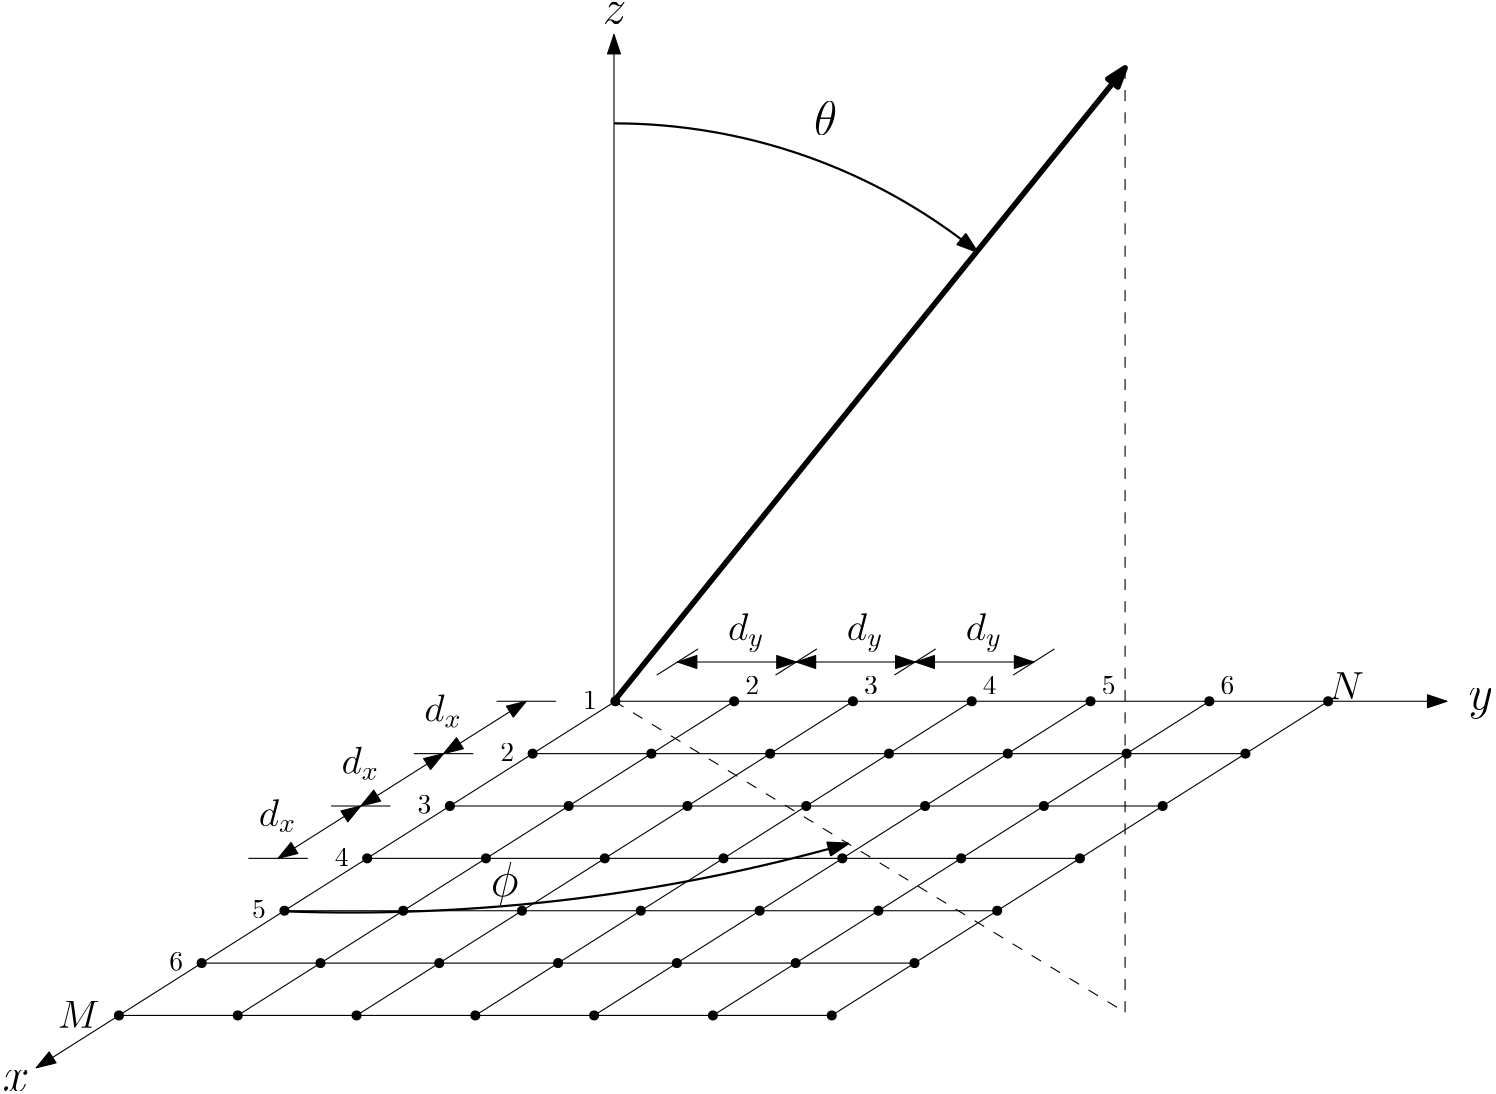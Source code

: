 <?xml version="1.0"?>
<!DOCTYPE ipe SYSTEM "ipe.dtd">
<ipe version="70218" creator="Ipe 7.2.26">
<info created="D:20230520172131" modified="D:20230520172131"/>
<ipestyle name="basic">
<symbol name="arrow/arc(spx)">
<path stroke="sym-stroke" fill="sym-stroke" pen="sym-pen">
0 0 m
-1 0.333 l
-1 -0.333 l
h
</path>
</symbol>
<symbol name="arrow/farc(spx)">
<path stroke="sym-stroke" fill="white" pen="sym-pen">
0 0 m
-1 0.333 l
-1 -0.333 l
h
</path>
</symbol>
<symbol name="arrow/ptarc(spx)">
<path stroke="sym-stroke" fill="sym-stroke" pen="sym-pen">
0 0 m
-1 0.333 l
-0.8 0 l
-1 -0.333 l
h
</path>
</symbol>
<symbol name="arrow/fptarc(spx)">
<path stroke="sym-stroke" fill="white" pen="sym-pen">
0 0 m
-1 0.333 l
-0.8 0 l
-1 -0.333 l
h
</path>
</symbol>
<symbol name="mark/circle(sx)" transformations="translations">
<path fill="sym-stroke">
0.6 0 0 0.6 0 0 e
0.4 0 0 0.4 0 0 e
</path>
</symbol>
<symbol name="mark/disk(sx)" transformations="translations">
<path fill="sym-stroke">
0.6 0 0 0.6 0 0 e
</path>
</symbol>
<symbol name="mark/fdisk(sfx)" transformations="translations">
<group>
<path fill="sym-fill">
0.5 0 0 0.5 0 0 e
</path>
<path fill="sym-stroke" fillrule="eofill">
0.6 0 0 0.6 0 0 e
0.4 0 0 0.4 0 0 e
</path>
</group>
</symbol>
<symbol name="mark/box(sx)" transformations="translations">
<path fill="sym-stroke" fillrule="eofill">
-0.6 -0.6 m
0.6 -0.6 l
0.6 0.6 l
-0.6 0.6 l
h
-0.4 -0.4 m
0.4 -0.4 l
0.4 0.4 l
-0.4 0.4 l
h
</path>
</symbol>
<symbol name="mark/square(sx)" transformations="translations">
<path fill="sym-stroke">
-0.6 -0.6 m
0.6 -0.6 l
0.6 0.6 l
-0.6 0.6 l
h
</path>
</symbol>
<symbol name="mark/fsquare(sfx)" transformations="translations">
<group>
<path fill="sym-fill">
-0.5 -0.5 m
0.5 -0.5 l
0.5 0.5 l
-0.5 0.5 l
h
</path>
<path fill="sym-stroke" fillrule="eofill">
-0.6 -0.6 m
0.6 -0.6 l
0.6 0.6 l
-0.6 0.6 l
h
-0.4 -0.4 m
0.4 -0.4 l
0.4 0.4 l
-0.4 0.4 l
h
</path>
</group>
</symbol>
<symbol name="mark/cross(sx)" transformations="translations">
<group>
<path fill="sym-stroke">
-0.43 -0.57 m
0.57 0.43 l
0.43 0.57 l
-0.57 -0.43 l
h
</path>
<path fill="sym-stroke">
-0.43 0.57 m
0.57 -0.43 l
0.43 -0.57 l
-0.57 0.43 l
h
</path>
</group>
</symbol>
<symbol name="arrow/fnormal(spx)">
<path stroke="sym-stroke" fill="white" pen="sym-pen">
0 0 m
-1 0.333 l
-1 -0.333 l
h
</path>
</symbol>
<symbol name="arrow/pointed(spx)">
<path stroke="sym-stroke" fill="sym-stroke" pen="sym-pen">
0 0 m
-1 0.333 l
-0.8 0 l
-1 -0.333 l
h
</path>
</symbol>
<symbol name="arrow/fpointed(spx)">
<path stroke="sym-stroke" fill="white" pen="sym-pen">
0 0 m
-1 0.333 l
-0.8 0 l
-1 -0.333 l
h
</path>
</symbol>
<symbol name="arrow/linear(spx)">
<path stroke="sym-stroke" pen="sym-pen">
-1 0.333 m
0 0 l
-1 -0.333 l
</path>
</symbol>
<symbol name="arrow/fdouble(spx)">
<path stroke="sym-stroke" fill="white" pen="sym-pen">
0 0 m
-1 0.333 l
-1 -0.333 l
h
-1 0 m
-2 0.333 l
-2 -0.333 l
h
</path>
</symbol>
<symbol name="arrow/double(spx)">
<path stroke="sym-stroke" fill="sym-stroke" pen="sym-pen">
0 0 m
-1 0.333 l
-1 -0.333 l
h
-1 0 m
-2 0.333 l
-2 -0.333 l
h
</path>
</symbol>
<symbol name="arrow/mid-normal(spx)">
<path stroke="sym-stroke" fill="sym-stroke" pen="sym-pen">
0.5 0 m
-0.5 0.333 l
-0.5 -0.333 l
h
</path>
</symbol>
<symbol name="arrow/mid-fnormal(spx)">
<path stroke="sym-stroke" fill="white" pen="sym-pen">
0.5 0 m
-0.5 0.333 l
-0.5 -0.333 l
h
</path>
</symbol>
<symbol name="arrow/mid-pointed(spx)">
<path stroke="sym-stroke" fill="sym-stroke" pen="sym-pen">
0.5 0 m
-0.5 0.333 l
-0.3 0 l
-0.5 -0.333 l
h
</path>
</symbol>
<symbol name="arrow/mid-fpointed(spx)">
<path stroke="sym-stroke" fill="white" pen="sym-pen">
0.5 0 m
-0.5 0.333 l
-0.3 0 l
-0.5 -0.333 l
h
</path>
</symbol>
<symbol name="arrow/mid-double(spx)">
<path stroke="sym-stroke" fill="sym-stroke" pen="sym-pen">
1 0 m
0 0.333 l
0 -0.333 l
h
0 0 m
-1 0.333 l
-1 -0.333 l
h
</path>
</symbol>
<symbol name="arrow/mid-fdouble(spx)">
<path stroke="sym-stroke" fill="white" pen="sym-pen">
1 0 m
0 0.333 l
0 -0.333 l
h
0 0 m
-1 0.333 l
-1 -0.333 l
h
</path>
</symbol>
<anglesize name="22.5 deg" value="22.5"/>
<anglesize name="30 deg" value="30"/>
<anglesize name="45 deg" value="45"/>
<anglesize name="60 deg" value="60"/>
<anglesize name="90 deg" value="90"/>
<arrowsize name="large" value="10"/>
<arrowsize name="small" value="5"/>
<arrowsize name="tiny" value="3"/>
<color name="blue" value="0 0 1"/>
<color name="brown" value="0.647 0.165 0.165"/>
<color name="darkblue" value="0 0 0.545"/>
<color name="darkcyan" value="0 0.545 0.545"/>
<color name="darkgray" value="0.663"/>
<color name="darkgreen" value="0 0.392 0"/>
<color name="darkmagenta" value="0.545 0 0.545"/>
<color name="darkorange" value="1 0.549 0"/>
<color name="darkred" value="0.545 0 0"/>
<color name="gold" value="1 0.843 0"/>
<color name="gray" value="0.745"/>
<color name="green" value="0 1 0"/>
<color name="lightblue" value="0.678 0.847 0.902"/>
<color name="lightcyan" value="0.878 1 1"/>
<color name="lightgray" value="0.827"/>
<color name="lightgreen" value="0.565 0.933 0.565"/>
<color name="lightyellow" value="1 1 0.878"/>
<color name="navy" value="0 0 0.502"/>
<color name="orange" value="1 0.647 0"/>
<color name="pink" value="1 0.753 0.796"/>
<color name="purple" value="0.627 0.125 0.941"/>
<color name="red" value="1 0 0"/>
<color name="seagreen" value="0.18 0.545 0.341"/>
<color name="turquoise" value="0.251 0.878 0.816"/>
<color name="violet" value="0.933 0.51 0.933"/>
<color name="yellow" value="1 1 0"/>
<dashstyle name="dash dot dotted" value="[4 2 1 2 1 2] 0"/>
<dashstyle name="dash dotted" value="[4 2 1 2] 0"/>
<dashstyle name="dashed" value="[4] 0"/>
<dashstyle name="dotted" value="[1 3] 0"/>
<gridsize name="10 pts (~3.5 mm)" value="10"/>
<gridsize name="14 pts (~5 mm)" value="14"/>
<gridsize name="16 pts (~6 mm)" value="16"/>
<gridsize name="20 pts (~7 mm)" value="20"/>
<gridsize name="28 pts (~10 mm)" value="28"/>
<gridsize name="32 pts (~12 mm)" value="32"/>
<gridsize name="4 pts" value="4"/>
<gridsize name="56 pts (~20 mm)" value="56"/>
<gridsize name="8 pts (~3 mm)" value="8"/>
<opacity name="10%" value="0.1"/>
<opacity name="30%" value="0.3"/>
<opacity name="50%" value="0.5"/>
<opacity name="75%" value="0.75"/>
<pen name="fat" value="1.2"/>
<pen name="heavier" value="0.8"/>
<pen name="ultrafat" value="2"/>
<symbolsize name="large" value="5"/>
<symbolsize name="small" value="2"/>
<symbolsize name="tiny" value="1.1"/>
<textsize name="Huge" value="\Huge"/>
<textsize name="LARGE" value="\LARGE"/>
<textsize name="Large" value="\Large"/>
<textsize name="footnote" value="\footnotesize"/>
<textsize name="huge" value="\huge"/>
<textsize name="large" value="\large"/>
<textsize name="script" value="\scriptsize"/>
<textsize name="small" value="\small"/>
<textsize name="tiny" value="\tiny"/>
<textstyle name="center" begin="\begin{center}" end="\end{center}"/>
<textstyle name="item" begin="\begin{itemize}\item{}" end="\end{itemize}"/>
<textstyle name="itemize" begin="\begin{itemize}" end="\end{itemize}"/>
<tiling name="falling" angle="-60" step="4" width="1"/>
<tiling name="rising" angle="30" step="4" width="1"/>
</ipestyle>
<page>
<layer name="alpha"/>
<view layers="alpha" active="alpha"/>
<path layer="alpha" matrix="1.33648 0 0.930766 0.589088 -595.804 182.939" stroke="black" arrow="normal/normal" rarrow="normal/normal">
192 416 m
192 640 l
416 640 l
</path>
<path matrix="1.33648 0 0.930766 0.589088 -595.804 182.939" stroke="black">
192 608 m
384 608 l
</path>
<path matrix="1.33648 0 0.930766 0.589088 -595.804 182.939" stroke="black">
192 576 m
384 576 l
</path>
<path matrix="1.33648 0 0.930766 0.589088 -595.804 182.939" stroke="black">
192 544 m
384 544 l
</path>
<path matrix="1.33648 0 0.930766 0.589088 -595.804 182.939" stroke="black">
192 512 m
384 512 l
</path>
<path matrix="1.33648 0 0.930766 0.589088 -595.804 182.939" stroke="black">
192 480 m
384 480 l
</path>
<path matrix="1.33648 0 0.930766 0.589088 -595.804 182.939" stroke="black">
192 448 m
384 448 l
</path>
<path matrix="1.33648 0 0.930766 0.589088 -595.804 182.939" stroke="black">
384 640 m
384 448 l
</path>
<path matrix="1.33648 0 0.930766 0.589088 -595.804 182.939" stroke="black">
320 640 m
320 448 l
</path>
<path matrix="1.33648 0 0.930766 0.589088 -595.804 182.939" stroke="black">
288 640 m
288 448 l
</path>
<path matrix="1.33648 0 0.930766 0.589088 -595.804 182.939" stroke="black">
256 640 m
256 448 l
</path>
<path matrix="1.33648 0 0.930766 0.589088 -595.804 182.939" stroke="black">
352 640 m
352 448 l
</path>
<path matrix="1.33648 0 0.930766 0.589088 -595.804 182.939" stroke="black">
224 640 m
224 448 l
</path>
<use matrix="1.33648 0 0.930766 0.589088 -595.804 182.939" name="mark/disk(sx)" pos="192 640" size="normal" stroke="black"/>
<use matrix="1.33648 0 0.930766 0.589088 -595.804 182.939" name="mark/disk(sx)" pos="224 640" size="normal" stroke="black"/>
<use matrix="1.33648 0 0.930766 0.589088 -595.804 182.939" name="mark/disk(sx)" pos="256 640" size="normal" stroke="black"/>
<use matrix="1.33648 0 0.930766 0.589088 -595.804 182.939" name="mark/disk(sx)" pos="288 640" size="normal" stroke="black"/>
<use matrix="1.33648 0 0.930766 0.589088 -595.804 182.939" name="mark/disk(sx)" pos="320 640" size="normal" stroke="black"/>
<use matrix="1.33648 0 0.930766 0.589088 -595.804 182.939" name="mark/disk(sx)" pos="352 640" size="normal" stroke="black"/>
<use matrix="1.33648 0 0.930766 0.589088 -595.804 182.939" name="mark/disk(sx)" pos="384 640" size="normal" stroke="black"/>
<use matrix="1.33648 0 0.930766 0.589088 -595.804 182.939" name="mark/disk(sx)" pos="384 608" size="normal" stroke="black"/>
<use matrix="1.33648 0 0.930766 0.589088 -595.804 182.939" name="mark/disk(sx)" pos="352 608" size="normal" stroke="black"/>
<use matrix="1.33648 0 0.930766 0.589088 -595.804 182.939" name="mark/disk(sx)" pos="320 608" size="normal" stroke="black"/>
<use matrix="1.33648 0 0.930766 0.589088 -595.804 182.939" name="mark/disk(sx)" pos="288 608" size="normal" stroke="black"/>
<use matrix="1.33648 0 0.930766 0.589088 -595.804 182.939" name="mark/disk(sx)" pos="256 608" size="normal" stroke="black"/>
<use matrix="1.33648 0 0.930766 0.589088 -595.804 182.939" name="mark/disk(sx)" pos="224 608" size="normal" stroke="black"/>
<use matrix="1.33648 0 0.930766 0.589088 -595.804 182.939" name="mark/disk(sx)" pos="192 608" size="normal" stroke="black"/>
<use matrix="1.33648 0 0.930766 0.589088 -595.804 182.939" name="mark/disk(sx)" pos="192 576" size="normal" stroke="black"/>
<use matrix="1.33648 0 0.930766 0.589088 -595.804 182.939" name="mark/disk(sx)" pos="224 576" size="normal" stroke="black"/>
<use matrix="1.33648 0 0.930766 0.589088 -595.804 182.939" name="mark/disk(sx)" pos="256 576" size="normal" stroke="black"/>
<use matrix="1.33648 0 0.930766 0.589088 -595.804 182.939" name="mark/disk(sx)" pos="288 576" size="normal" stroke="black"/>
<use matrix="1.33648 0 0.930766 0.589088 -595.804 182.939" name="mark/disk(sx)" pos="288 544" size="normal" stroke="black"/>
<use matrix="1.33648 0 0.930766 0.589088 -595.804 182.939" name="mark/disk(sx)" pos="320 576" size="normal" stroke="black"/>
<use matrix="1.33648 0 0.930766 0.589088 -595.804 182.939" name="mark/disk(sx)" pos="320 544" size="normal" stroke="black"/>
<use matrix="1.33648 0 0.930766 0.589088 -595.804 182.939" name="mark/disk(sx)" pos="352 544" size="normal" stroke="black"/>
<use matrix="1.33648 0 0.930766 0.589088 -595.804 182.939" name="mark/disk(sx)" pos="352 576" size="normal" stroke="black"/>
<use matrix="1.33648 0 0.930766 0.589088 -595.804 182.939" name="mark/disk(sx)" pos="384 576" size="normal" stroke="black"/>
<use matrix="1.33648 0 0.930766 0.589088 -595.804 182.939" name="mark/disk(sx)" pos="384 544" size="normal" stroke="black"/>
<use matrix="1.33648 0 0.930766 0.589088 -595.804 182.939" name="mark/disk(sx)" pos="256 544" size="normal" stroke="black"/>
<use matrix="1.33648 0 0.930766 0.589088 -595.804 182.939" name="mark/disk(sx)" pos="224 544" size="normal" stroke="black"/>
<use matrix="1.33648 0 0.930766 0.589088 -595.804 182.939" name="mark/disk(sx)" pos="192 544" size="normal" stroke="black"/>
<use matrix="1.33648 0 0.930766 0.589088 -595.804 182.939" name="mark/disk(sx)" pos="192 512" size="normal" stroke="black"/>
<use matrix="1.33648 0 0.930766 0.589088 -595.804 182.939" name="mark/disk(sx)" pos="224 512" size="normal" stroke="black"/>
<use matrix="1.33648 0 0.930766 0.589088 -595.804 182.939" name="mark/disk(sx)" pos="256 512" size="normal" stroke="black"/>
<use matrix="1.33648 0 0.930766 0.589088 -595.804 182.939" name="mark/disk(sx)" pos="288 512" size="normal" stroke="black"/>
<use matrix="1.33648 0 0.930766 0.589088 -595.804 182.939" name="mark/disk(sx)" pos="320 512" size="normal" stroke="black"/>
<use matrix="1.33648 0 0.930766 0.589088 -595.804 182.939" name="mark/disk(sx)" pos="352 512" size="normal" stroke="black"/>
<use matrix="1.33648 0 0.930766 0.589088 -595.804 182.939" name="mark/disk(sx)" pos="384 512" size="normal" stroke="black"/>
<use matrix="1.33648 0 0.930766 0.589088 -595.804 182.939" name="mark/disk(sx)" pos="384 480" size="normal" stroke="black"/>
<use matrix="1.33648 0 0.930766 0.589088 -595.804 182.939" name="mark/disk(sx)" pos="352 480" size="normal" stroke="black"/>
<use matrix="1.33648 0 0.930766 0.589088 -595.804 182.939" name="mark/disk(sx)" pos="320 480" size="normal" stroke="black"/>
<use matrix="1.33648 0 0.930766 0.589088 -595.804 182.939" name="mark/disk(sx)" pos="288 480" size="normal" stroke="black"/>
<use matrix="1.33648 0 0.930766 0.589088 -595.804 182.939" name="mark/disk(sx)" pos="256 480" size="normal" stroke="black"/>
<use matrix="1.33648 0 0.930766 0.589088 -595.804 182.939" name="mark/disk(sx)" pos="224 480" size="normal" stroke="black"/>
<use matrix="1.33648 0 0.930766 0.589088 -595.804 182.939" name="mark/disk(sx)" pos="192 480" size="normal" stroke="black"/>
<use matrix="1.33648 0 0.930766 0.589088 -595.804 182.939" name="mark/disk(sx)" pos="192 448" size="normal" stroke="black"/>
<use matrix="1.33648 0 0.930766 0.589088 -595.804 182.939" name="mark/disk(sx)" pos="224 448" size="normal" stroke="black"/>
<use matrix="1.33648 0 0.930766 0.589088 -595.804 182.939" name="mark/disk(sx)" pos="256 448" size="normal" stroke="black"/>
<use matrix="1.33648 0 0.930766 0.589088 -595.804 182.939" name="mark/disk(sx)" pos="288 448" size="normal" stroke="black"/>
<use matrix="1.33648 0 0.930766 0.589088 -595.804 182.939" name="mark/disk(sx)" pos="320 448" size="normal" stroke="black"/>
<use matrix="1.33648 0 0.930766 0.589088 -595.804 182.939" name="mark/disk(sx)" pos="352 448" size="normal" stroke="black"/>
<use matrix="1.33648 0 0.930766 0.589088 -595.804 182.939" name="mark/disk(sx)" pos="384 448" size="normal" stroke="black"/>
<path matrix="1.33648 0 0.930766 0.589088 -595.804 182.939" stroke="black">
176 640 m
160 640 l
</path>
<path matrix="1.33648 0 0.930766 0.589088 -595.804 182.939" stroke="black">
176 608 m
160 608 l
</path>
<path matrix="1.33648 0 0.930766 0.589088 -595.804 182.939" stroke="black">
176 576 m
160 576 l
</path>
<path matrix="1.33648 0 0.930766 0.589088 -595.804 182.939" stroke="black">
176 544 m
160 544 l
</path>
<text matrix="1.33648 0 0.930766 0.589088 -599.629 183.374" transformations="translations" pos="184 448" stroke="black" type="label" width="15.088" height="9.803" depth="0" halign="center" valign="center" size="Large" style="math">M</text>
<path matrix="1.33648 0 0.930766 0.589088 -595.804 182.939" stroke="black" arrow="normal/normal" rarrow="normal/normal">
168 640 m
168 608 l
</path>
<path matrix="1.33648 0 0.930766 0.589088 -625.588 164.089" stroke="black" arrow="normal/normal" rarrow="normal/normal">
168 640 m
168 608 l
</path>
<path matrix="1.33648 0 0.930766 0.589088 -655.373 145.238" stroke="black" arrow="normal/normal" rarrow="normal/normal">
168 640 m
168 608 l
</path>
<text matrix="1.33648 0 0.930766 0.589088 -589.503 189.022" transformations="translations" pos="152 624" stroke="black" type="label" width="13.491" height="9.965" depth="2.15" halign="center" valign="center" size="Large" style="math">d_{x}</text>
<text matrix="1.33648 0 0.930766 0.589088 -619.288 170.172" transformations="translations" pos="152 624" stroke="black" type="label" width="13.491" height="9.965" depth="2.15" halign="center" valign="center" size="Large" style="math">d_{x}</text>
<text matrix="1.33648 0 0.930766 0.589088 -649.072 151.321" transformations="translations" pos="152 624" stroke="black" type="label" width="13.491" height="9.965" depth="2.15" halign="center" valign="center" size="Large" style="math">d_{x}</text>
<path matrix="0.930766 0.589088 -1.33648 0 977.811 475.127" stroke="black">
176 640 m
160 640 l
</path>
<path matrix="0.930766 0.589088 -1.33648 0 977.811 475.127" stroke="black">
176 608 m
160 608 l
</path>
<path matrix="0.930766 0.589088 -1.33648 0 977.811 475.127" stroke="black">
176 576 m
160 576 l
</path>
<path matrix="0.930766 0.589088 -1.33648 0 977.811 475.127" stroke="black">
176 544 m
160 544 l
</path>
<path matrix="0.930766 0.589088 -1.33648 0 977.811 475.127" stroke="black" arrow="normal/normal" rarrow="normal/normal">
168 640 m
168 608 l
</path>
<path matrix="0.930766 0.589088 -1.33648 0 1020.58 475.127" stroke="black" arrow="normal/normal" rarrow="normal/normal">
168 640 m
168 608 l
</path>
<path matrix="0.930766 0.589088 -1.33648 0 1063.35 475.127" stroke="black" arrow="normal/normal" rarrow="normal/normal">
168 640 m
168 608 l
</path>
<text matrix="-0.930766 -0.589088 1.33648 0 -303.363 674.364" transformations="translations" pos="152 624" stroke="black" type="label" width="13.039" height="9.962" depth="4.09" halign="center" valign="center" size="Large" style="math">d_{y}</text>
<text matrix="-0.930766 -0.589088 1.33648 0 -346.131 674.364" transformations="translations" pos="152 624" stroke="black" type="label" width="13.039" height="9.962" depth="4.09" halign="center" valign="center" size="Large" style="math">d_{y}</text>
<text matrix="-0.930766 -0.589088 1.33648 0 -388.898 674.364" transformations="translations" pos="152 624" stroke="black" type="label" width="13.039" height="9.962" depth="4.09" halign="center" valign="center" size="Large" style="math">d_{y}</text>
<text matrix="1.33648 0 0.930766 0.589088 -553.995 183.898" transformations="translations" pos="192 648" stroke="black" type="label" width="4.981" height="6.42" depth="0" halign="center" valign="center" style="math">2</text>
<text matrix="1.33648 0 0.930766 0.589088 -511.227 183.898" transformations="translations" pos="192 648" stroke="black" type="label" width="4.981" height="6.42" depth="0" halign="center" valign="center" style="math">3</text>
<text matrix="1.33648 0 0.930766 0.589088 -468.46 183.898" transformations="translations" pos="192 648" stroke="black" type="label" width="4.981" height="6.42" depth="0" halign="center" valign="center" style="math">4</text>
<text matrix="1.33648 0 0.930766 0.589088 -425.692 183.898" transformations="translations" pos="192 648" stroke="black" type="label" width="4.981" height="6.42" depth="0" halign="center" valign="center" style="math">5</text>
<text matrix="1.33648 0 0.930766 0.589088 -382.925 183.898" transformations="translations" pos="192 648" stroke="black" type="label" width="4.981" height="6.42" depth="0" halign="center" valign="center" style="math">6</text>
<text matrix="1.33648 0 0.930766 0.589088 -143.312 301.716" transformations="translations" pos="184 448" stroke="black" type="label" width="12.747" height="9.803" depth="0" halign="center" valign="center" size="Large" style="math">N</text>
<text matrix="-0.930766 -0.589088 1.33648 0 -440.014 673.495" transformations="translations" pos="192 648" stroke="black" type="label" width="4.981" height="6.42" depth="0" halign="center" valign="center" style="math">1</text>
<text matrix="-0.930766 -0.589088 1.33648 0 -469.799 654.644" transformations="translations" pos="192 648" stroke="black" type="label" width="4.981" height="6.42" depth="0" halign="center" valign="center" style="math">2</text>
<text matrix="-0.930766 -0.589088 1.33648 0 -499.583 635.793" transformations="translations" pos="192 648" stroke="black" type="label" width="4.981" height="6.42" depth="0" halign="center" valign="center" style="math">3</text>
<text matrix="-0.930766 -0.589088 1.33648 0 -529.368 616.943" transformations="translations" pos="192 648" stroke="black" type="label" width="4.981" height="6.42" depth="0" halign="center" valign="center" style="math">4</text>
<text matrix="-0.930766 -0.589088 1.33648 0 -559.152 598.092" transformations="translations" pos="192 648" stroke="black" type="label" width="4.981" height="6.42" depth="0" halign="center" valign="center" style="math">5</text>
<text matrix="-0.930766 -0.589088 1.33648 0 -588.937 579.241" transformations="translations" pos="192 648" stroke="black" type="label" width="4.981" height="6.42" depth="0" halign="center" valign="center" style="math">6</text>
<path stroke="black" arrow="normal/normal">
256 560 m
256 800 l
</path>
<text matrix="1 0 0 1 -8.03333 -4.33334" transformations="translations" pos="44 424" stroke="black" type="label" width="9.579" height="7.412" depth="0" valign="baseline" size="LARGE" style="math">x</text>
<text matrix="1 0 0 1 519.599 133.167" transformations="translations" pos="44 424" stroke="black" type="label" width="8.837" height="7.41" depth="3.35" valign="baseline" size="LARGE" style="math">y</text>
<path stroke="black" pen="ultrafat" arrow="normal/normal">
256 560 m
440 788 l
</path>
<text matrix="1 0 0 1 12 12" transformations="translations" pos="316 752" stroke="black" type="label" width="8.324" height="11.955" depth="0" valign="baseline" size="LARGE" style="math">\theta</text>
<path matrix="1 0 0 1 48 -4" stroke="black" dash="dashed">
392 792 m
392 448 l
392 448 l
</path>
<path stroke="black" pen="heavier" arrow="normal/normal">
256 768 m
208 0 0 -208 256 560 386.628 721.865 a
</path>
<path stroke="black" dash="dashed">
256 560 m
440 448 l
440 448 l
</path>
<path stroke="black" pen="heavier" arrow="normal/normal">
137.24 484.333 m
658.181 0 0 658.181 161.199 1142.08 340.229 508.713 a
</path>
<text matrix="1 0 0 1 -45.1579 -7.6204" transformations="translations" pos="256.809 497.609" stroke="black" type="label" width="9.976" height="11.953" depth="3.35" valign="baseline" size="LARGE" style="math">\phi</text>
<text matrix="1 0 0 1 -4 -4" transformations="translations" pos="256 808" stroke="black" type="label" width="8.598" height="7.412" depth="0" valign="baseline" size="LARGE" style="math">z</text>
</page>
</ipe>
